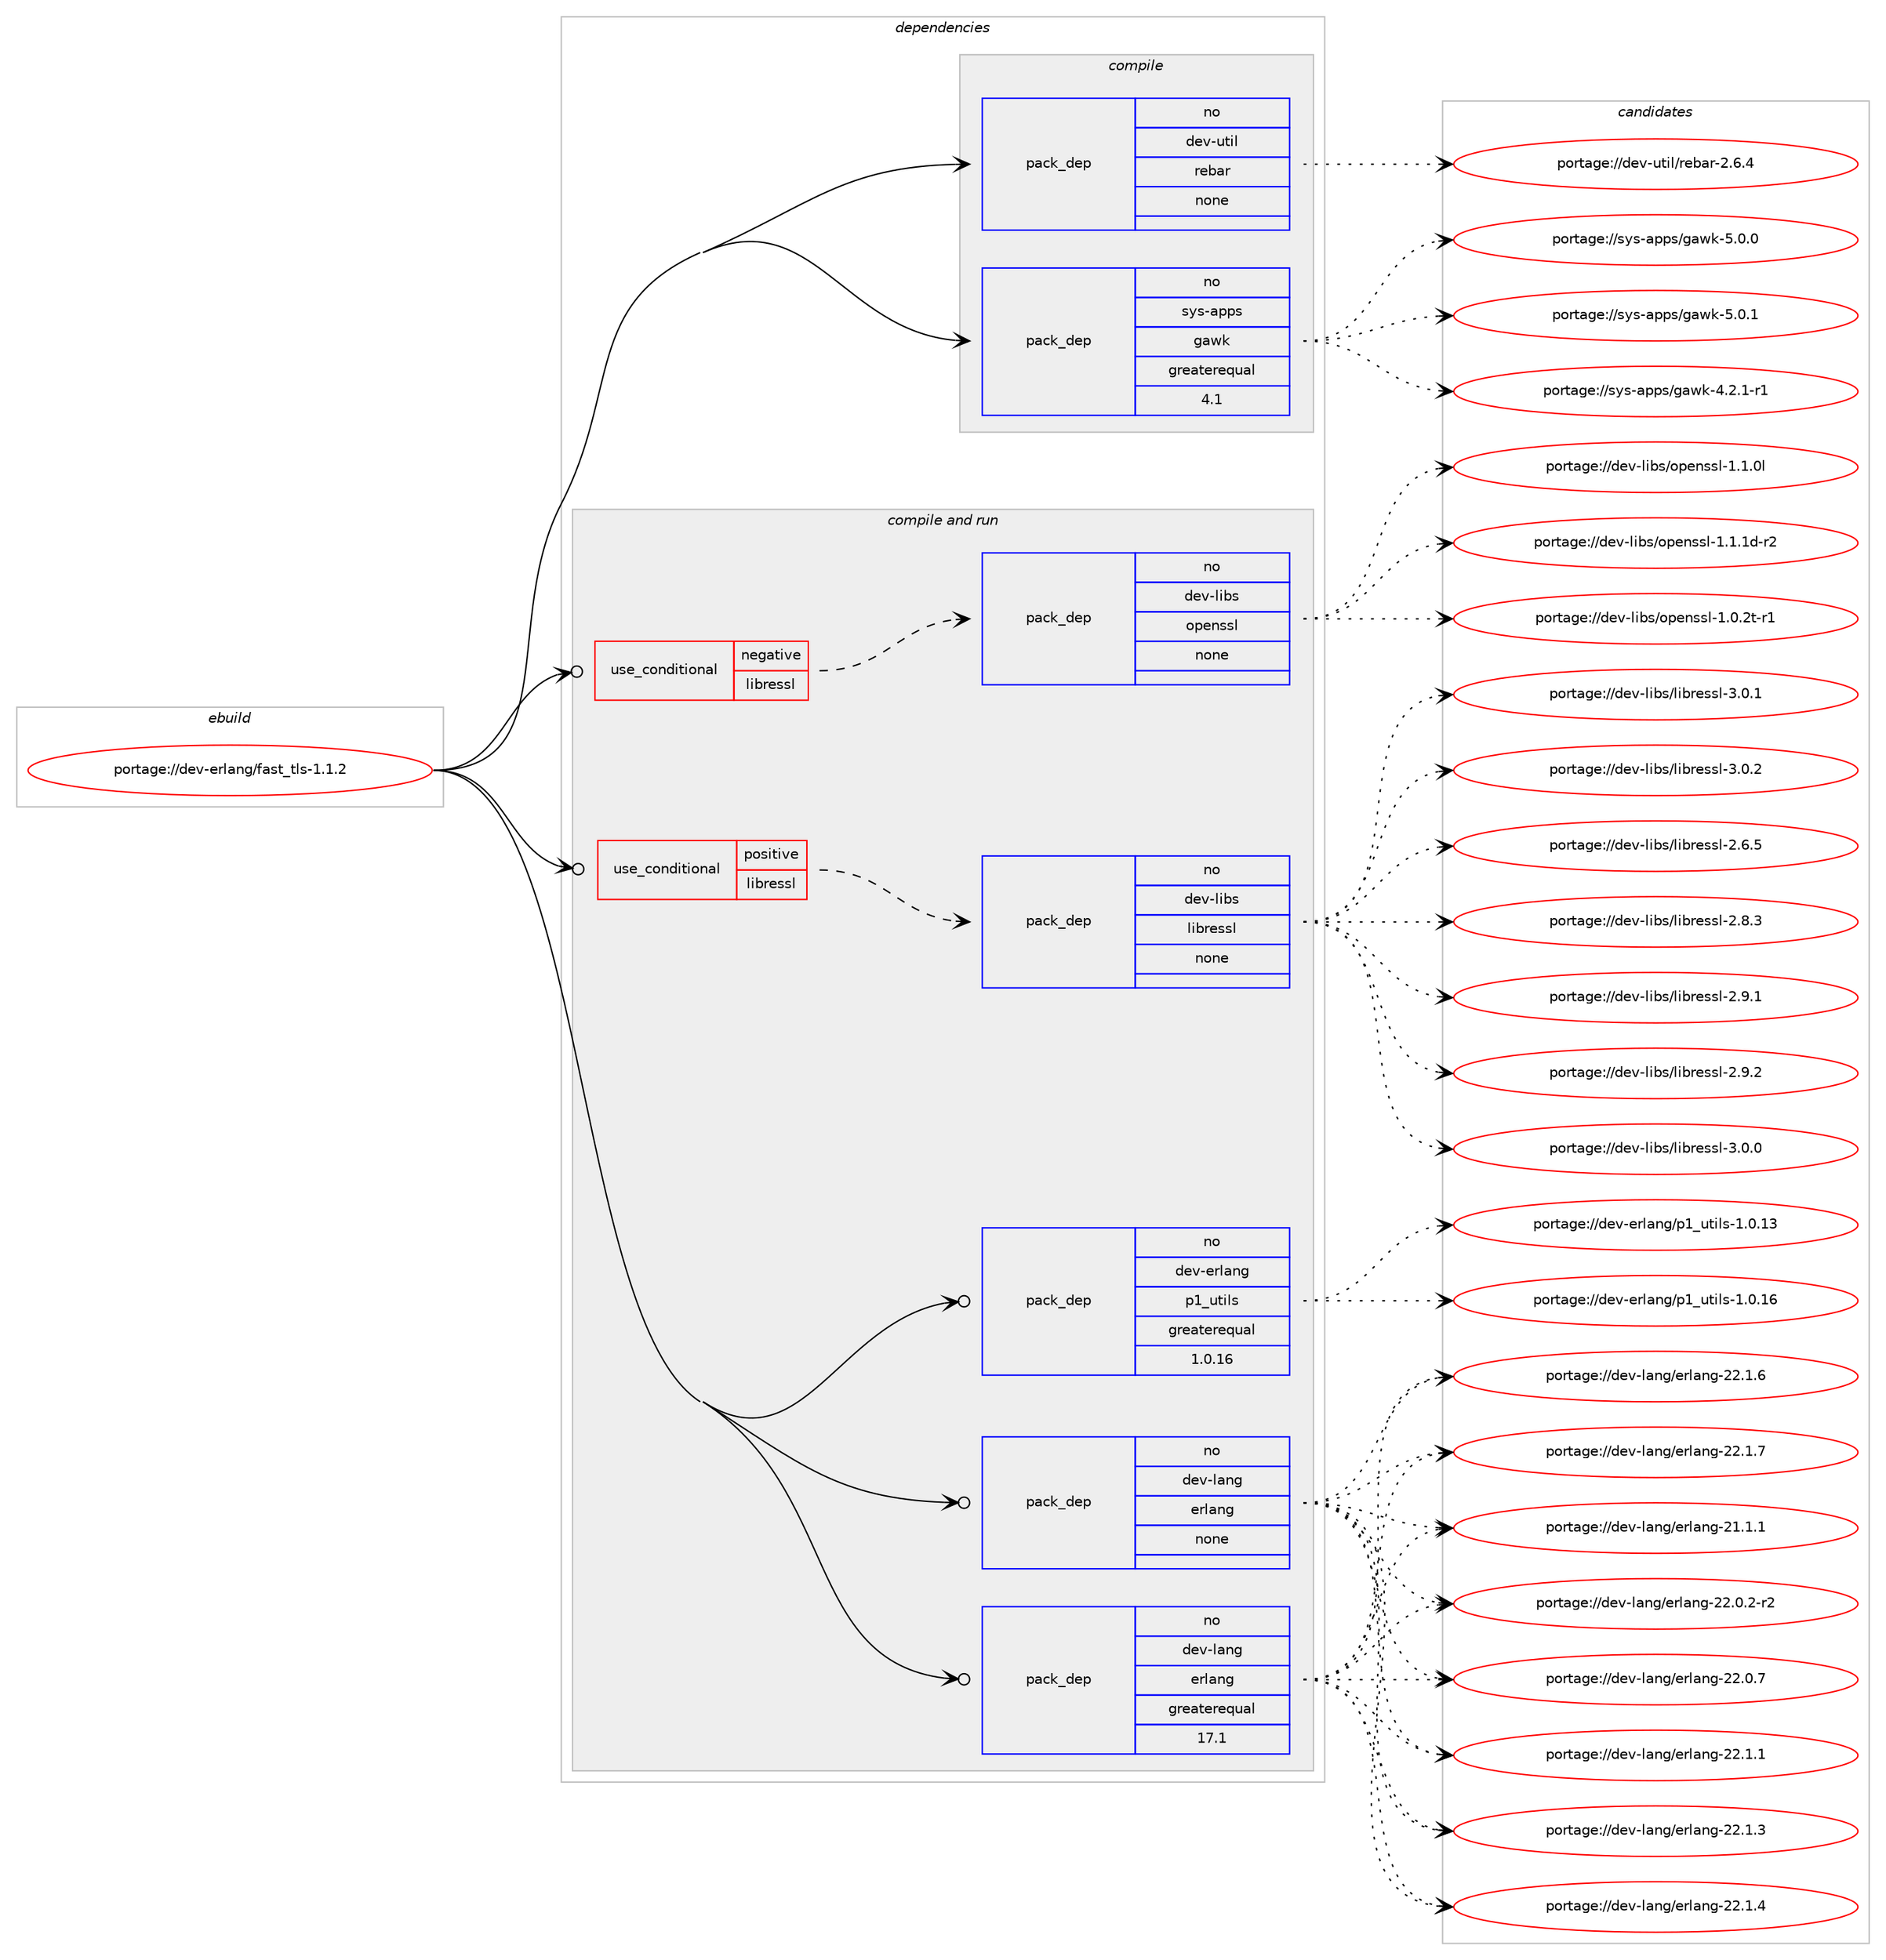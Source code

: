 digraph prolog {

# *************
# Graph options
# *************

newrank=true;
concentrate=true;
compound=true;
graph [rankdir=LR,fontname=Helvetica,fontsize=10,ranksep=1.5];#, ranksep=2.5, nodesep=0.2];
edge  [arrowhead=vee];
node  [fontname=Helvetica,fontsize=10];

# **********
# The ebuild
# **********

subgraph cluster_leftcol {
color=gray;
rank=same;
label=<<i>ebuild</i>>;
id [label="portage://dev-erlang/fast_tls-1.1.2", color=red, width=4, href="../dev-erlang/fast_tls-1.1.2.svg"];
}

# ****************
# The dependencies
# ****************

subgraph cluster_midcol {
color=gray;
label=<<i>dependencies</i>>;
subgraph cluster_compile {
fillcolor="#eeeeee";
style=filled;
label=<<i>compile</i>>;
subgraph pack44683 {
dependency59867 [label=<<TABLE BORDER="0" CELLBORDER="1" CELLSPACING="0" CELLPADDING="4" WIDTH="220"><TR><TD ROWSPAN="6" CELLPADDING="30">pack_dep</TD></TR><TR><TD WIDTH="110">no</TD></TR><TR><TD>dev-util</TD></TR><TR><TD>rebar</TD></TR><TR><TD>none</TD></TR><TR><TD></TD></TR></TABLE>>, shape=none, color=blue];
}
id:e -> dependency59867:w [weight=20,style="solid",arrowhead="vee"];
subgraph pack44684 {
dependency59868 [label=<<TABLE BORDER="0" CELLBORDER="1" CELLSPACING="0" CELLPADDING="4" WIDTH="220"><TR><TD ROWSPAN="6" CELLPADDING="30">pack_dep</TD></TR><TR><TD WIDTH="110">no</TD></TR><TR><TD>sys-apps</TD></TR><TR><TD>gawk</TD></TR><TR><TD>greaterequal</TD></TR><TR><TD>4.1</TD></TR></TABLE>>, shape=none, color=blue];
}
id:e -> dependency59868:w [weight=20,style="solid",arrowhead="vee"];
}
subgraph cluster_compileandrun {
fillcolor="#eeeeee";
style=filled;
label=<<i>compile and run</i>>;
subgraph cond13860 {
dependency59869 [label=<<TABLE BORDER="0" CELLBORDER="1" CELLSPACING="0" CELLPADDING="4"><TR><TD ROWSPAN="3" CELLPADDING="10">use_conditional</TD></TR><TR><TD>negative</TD></TR><TR><TD>libressl</TD></TR></TABLE>>, shape=none, color=red];
subgraph pack44685 {
dependency59870 [label=<<TABLE BORDER="0" CELLBORDER="1" CELLSPACING="0" CELLPADDING="4" WIDTH="220"><TR><TD ROWSPAN="6" CELLPADDING="30">pack_dep</TD></TR><TR><TD WIDTH="110">no</TD></TR><TR><TD>dev-libs</TD></TR><TR><TD>openssl</TD></TR><TR><TD>none</TD></TR><TR><TD></TD></TR></TABLE>>, shape=none, color=blue];
}
dependency59869:e -> dependency59870:w [weight=20,style="dashed",arrowhead="vee"];
}
id:e -> dependency59869:w [weight=20,style="solid",arrowhead="odotvee"];
subgraph cond13861 {
dependency59871 [label=<<TABLE BORDER="0" CELLBORDER="1" CELLSPACING="0" CELLPADDING="4"><TR><TD ROWSPAN="3" CELLPADDING="10">use_conditional</TD></TR><TR><TD>positive</TD></TR><TR><TD>libressl</TD></TR></TABLE>>, shape=none, color=red];
subgraph pack44686 {
dependency59872 [label=<<TABLE BORDER="0" CELLBORDER="1" CELLSPACING="0" CELLPADDING="4" WIDTH="220"><TR><TD ROWSPAN="6" CELLPADDING="30">pack_dep</TD></TR><TR><TD WIDTH="110">no</TD></TR><TR><TD>dev-libs</TD></TR><TR><TD>libressl</TD></TR><TR><TD>none</TD></TR><TR><TD></TD></TR></TABLE>>, shape=none, color=blue];
}
dependency59871:e -> dependency59872:w [weight=20,style="dashed",arrowhead="vee"];
}
id:e -> dependency59871:w [weight=20,style="solid",arrowhead="odotvee"];
subgraph pack44687 {
dependency59873 [label=<<TABLE BORDER="0" CELLBORDER="1" CELLSPACING="0" CELLPADDING="4" WIDTH="220"><TR><TD ROWSPAN="6" CELLPADDING="30">pack_dep</TD></TR><TR><TD WIDTH="110">no</TD></TR><TR><TD>dev-erlang</TD></TR><TR><TD>p1_utils</TD></TR><TR><TD>greaterequal</TD></TR><TR><TD>1.0.16</TD></TR></TABLE>>, shape=none, color=blue];
}
id:e -> dependency59873:w [weight=20,style="solid",arrowhead="odotvee"];
subgraph pack44688 {
dependency59874 [label=<<TABLE BORDER="0" CELLBORDER="1" CELLSPACING="0" CELLPADDING="4" WIDTH="220"><TR><TD ROWSPAN="6" CELLPADDING="30">pack_dep</TD></TR><TR><TD WIDTH="110">no</TD></TR><TR><TD>dev-lang</TD></TR><TR><TD>erlang</TD></TR><TR><TD>greaterequal</TD></TR><TR><TD>17.1</TD></TR></TABLE>>, shape=none, color=blue];
}
id:e -> dependency59874:w [weight=20,style="solid",arrowhead="odotvee"];
subgraph pack44689 {
dependency59875 [label=<<TABLE BORDER="0" CELLBORDER="1" CELLSPACING="0" CELLPADDING="4" WIDTH="220"><TR><TD ROWSPAN="6" CELLPADDING="30">pack_dep</TD></TR><TR><TD WIDTH="110">no</TD></TR><TR><TD>dev-lang</TD></TR><TR><TD>erlang</TD></TR><TR><TD>none</TD></TR><TR><TD></TD></TR></TABLE>>, shape=none, color=blue];
}
id:e -> dependency59875:w [weight=20,style="solid",arrowhead="odotvee"];
}
subgraph cluster_run {
fillcolor="#eeeeee";
style=filled;
label=<<i>run</i>>;
}
}

# **************
# The candidates
# **************

subgraph cluster_choices {
rank=same;
color=gray;
label=<<i>candidates</i>>;

subgraph choice44683 {
color=black;
nodesep=1;
choiceportage10010111845117116105108471141019897114455046544652 [label="portage://dev-util/rebar-2.6.4", color=red, width=4,href="../dev-util/rebar-2.6.4.svg"];
dependency59867:e -> choiceportage10010111845117116105108471141019897114455046544652:w [style=dotted,weight="100"];
}
subgraph choice44684 {
color=black;
nodesep=1;
choiceportage115121115459711211211547103971191074552465046494511449 [label="portage://sys-apps/gawk-4.2.1-r1", color=red, width=4,href="../sys-apps/gawk-4.2.1-r1.svg"];
choiceportage11512111545971121121154710397119107455346484648 [label="portage://sys-apps/gawk-5.0.0", color=red, width=4,href="../sys-apps/gawk-5.0.0.svg"];
choiceportage11512111545971121121154710397119107455346484649 [label="portage://sys-apps/gawk-5.0.1", color=red, width=4,href="../sys-apps/gawk-5.0.1.svg"];
dependency59868:e -> choiceportage115121115459711211211547103971191074552465046494511449:w [style=dotted,weight="100"];
dependency59868:e -> choiceportage11512111545971121121154710397119107455346484648:w [style=dotted,weight="100"];
dependency59868:e -> choiceportage11512111545971121121154710397119107455346484649:w [style=dotted,weight="100"];
}
subgraph choice44685 {
color=black;
nodesep=1;
choiceportage1001011184510810598115471111121011101151151084549464846501164511449 [label="portage://dev-libs/openssl-1.0.2t-r1", color=red, width=4,href="../dev-libs/openssl-1.0.2t-r1.svg"];
choiceportage100101118451081059811547111112101110115115108454946494648108 [label="portage://dev-libs/openssl-1.1.0l", color=red, width=4,href="../dev-libs/openssl-1.1.0l.svg"];
choiceportage1001011184510810598115471111121011101151151084549464946491004511450 [label="portage://dev-libs/openssl-1.1.1d-r2", color=red, width=4,href="../dev-libs/openssl-1.1.1d-r2.svg"];
dependency59870:e -> choiceportage1001011184510810598115471111121011101151151084549464846501164511449:w [style=dotted,weight="100"];
dependency59870:e -> choiceportage100101118451081059811547111112101110115115108454946494648108:w [style=dotted,weight="100"];
dependency59870:e -> choiceportage1001011184510810598115471111121011101151151084549464946491004511450:w [style=dotted,weight="100"];
}
subgraph choice44686 {
color=black;
nodesep=1;
choiceportage10010111845108105981154710810598114101115115108455046544653 [label="portage://dev-libs/libressl-2.6.5", color=red, width=4,href="../dev-libs/libressl-2.6.5.svg"];
choiceportage10010111845108105981154710810598114101115115108455046564651 [label="portage://dev-libs/libressl-2.8.3", color=red, width=4,href="../dev-libs/libressl-2.8.3.svg"];
choiceportage10010111845108105981154710810598114101115115108455046574649 [label="portage://dev-libs/libressl-2.9.1", color=red, width=4,href="../dev-libs/libressl-2.9.1.svg"];
choiceportage10010111845108105981154710810598114101115115108455046574650 [label="portage://dev-libs/libressl-2.9.2", color=red, width=4,href="../dev-libs/libressl-2.9.2.svg"];
choiceportage10010111845108105981154710810598114101115115108455146484648 [label="portage://dev-libs/libressl-3.0.0", color=red, width=4,href="../dev-libs/libressl-3.0.0.svg"];
choiceportage10010111845108105981154710810598114101115115108455146484649 [label="portage://dev-libs/libressl-3.0.1", color=red, width=4,href="../dev-libs/libressl-3.0.1.svg"];
choiceportage10010111845108105981154710810598114101115115108455146484650 [label="portage://dev-libs/libressl-3.0.2", color=red, width=4,href="../dev-libs/libressl-3.0.2.svg"];
dependency59872:e -> choiceportage10010111845108105981154710810598114101115115108455046544653:w [style=dotted,weight="100"];
dependency59872:e -> choiceportage10010111845108105981154710810598114101115115108455046564651:w [style=dotted,weight="100"];
dependency59872:e -> choiceportage10010111845108105981154710810598114101115115108455046574649:w [style=dotted,weight="100"];
dependency59872:e -> choiceportage10010111845108105981154710810598114101115115108455046574650:w [style=dotted,weight="100"];
dependency59872:e -> choiceportage10010111845108105981154710810598114101115115108455146484648:w [style=dotted,weight="100"];
dependency59872:e -> choiceportage10010111845108105981154710810598114101115115108455146484649:w [style=dotted,weight="100"];
dependency59872:e -> choiceportage10010111845108105981154710810598114101115115108455146484650:w [style=dotted,weight="100"];
}
subgraph choice44687 {
color=black;
nodesep=1;
choiceportage100101118451011141089711010347112499511711610510811545494648464951 [label="portage://dev-erlang/p1_utils-1.0.13", color=red, width=4,href="../dev-erlang/p1_utils-1.0.13.svg"];
choiceportage100101118451011141089711010347112499511711610510811545494648464954 [label="portage://dev-erlang/p1_utils-1.0.16", color=red, width=4,href="../dev-erlang/p1_utils-1.0.16.svg"];
dependency59873:e -> choiceportage100101118451011141089711010347112499511711610510811545494648464951:w [style=dotted,weight="100"];
dependency59873:e -> choiceportage100101118451011141089711010347112499511711610510811545494648464954:w [style=dotted,weight="100"];
}
subgraph choice44688 {
color=black;
nodesep=1;
choiceportage1001011184510897110103471011141089711010345504946494649 [label="portage://dev-lang/erlang-21.1.1", color=red, width=4,href="../dev-lang/erlang-21.1.1.svg"];
choiceportage10010111845108971101034710111410897110103455050464846504511450 [label="portage://dev-lang/erlang-22.0.2-r2", color=red, width=4,href="../dev-lang/erlang-22.0.2-r2.svg"];
choiceportage1001011184510897110103471011141089711010345505046484655 [label="portage://dev-lang/erlang-22.0.7", color=red, width=4,href="../dev-lang/erlang-22.0.7.svg"];
choiceportage1001011184510897110103471011141089711010345505046494649 [label="portage://dev-lang/erlang-22.1.1", color=red, width=4,href="../dev-lang/erlang-22.1.1.svg"];
choiceportage1001011184510897110103471011141089711010345505046494651 [label="portage://dev-lang/erlang-22.1.3", color=red, width=4,href="../dev-lang/erlang-22.1.3.svg"];
choiceportage1001011184510897110103471011141089711010345505046494652 [label="portage://dev-lang/erlang-22.1.4", color=red, width=4,href="../dev-lang/erlang-22.1.4.svg"];
choiceportage1001011184510897110103471011141089711010345505046494654 [label="portage://dev-lang/erlang-22.1.6", color=red, width=4,href="../dev-lang/erlang-22.1.6.svg"];
choiceportage1001011184510897110103471011141089711010345505046494655 [label="portage://dev-lang/erlang-22.1.7", color=red, width=4,href="../dev-lang/erlang-22.1.7.svg"];
dependency59874:e -> choiceportage1001011184510897110103471011141089711010345504946494649:w [style=dotted,weight="100"];
dependency59874:e -> choiceportage10010111845108971101034710111410897110103455050464846504511450:w [style=dotted,weight="100"];
dependency59874:e -> choiceportage1001011184510897110103471011141089711010345505046484655:w [style=dotted,weight="100"];
dependency59874:e -> choiceportage1001011184510897110103471011141089711010345505046494649:w [style=dotted,weight="100"];
dependency59874:e -> choiceportage1001011184510897110103471011141089711010345505046494651:w [style=dotted,weight="100"];
dependency59874:e -> choiceportage1001011184510897110103471011141089711010345505046494652:w [style=dotted,weight="100"];
dependency59874:e -> choiceportage1001011184510897110103471011141089711010345505046494654:w [style=dotted,weight="100"];
dependency59874:e -> choiceportage1001011184510897110103471011141089711010345505046494655:w [style=dotted,weight="100"];
}
subgraph choice44689 {
color=black;
nodesep=1;
choiceportage1001011184510897110103471011141089711010345504946494649 [label="portage://dev-lang/erlang-21.1.1", color=red, width=4,href="../dev-lang/erlang-21.1.1.svg"];
choiceportage10010111845108971101034710111410897110103455050464846504511450 [label="portage://dev-lang/erlang-22.0.2-r2", color=red, width=4,href="../dev-lang/erlang-22.0.2-r2.svg"];
choiceportage1001011184510897110103471011141089711010345505046484655 [label="portage://dev-lang/erlang-22.0.7", color=red, width=4,href="../dev-lang/erlang-22.0.7.svg"];
choiceportage1001011184510897110103471011141089711010345505046494649 [label="portage://dev-lang/erlang-22.1.1", color=red, width=4,href="../dev-lang/erlang-22.1.1.svg"];
choiceportage1001011184510897110103471011141089711010345505046494651 [label="portage://dev-lang/erlang-22.1.3", color=red, width=4,href="../dev-lang/erlang-22.1.3.svg"];
choiceportage1001011184510897110103471011141089711010345505046494652 [label="portage://dev-lang/erlang-22.1.4", color=red, width=4,href="../dev-lang/erlang-22.1.4.svg"];
choiceportage1001011184510897110103471011141089711010345505046494654 [label="portage://dev-lang/erlang-22.1.6", color=red, width=4,href="../dev-lang/erlang-22.1.6.svg"];
choiceportage1001011184510897110103471011141089711010345505046494655 [label="portage://dev-lang/erlang-22.1.7", color=red, width=4,href="../dev-lang/erlang-22.1.7.svg"];
dependency59875:e -> choiceportage1001011184510897110103471011141089711010345504946494649:w [style=dotted,weight="100"];
dependency59875:e -> choiceportage10010111845108971101034710111410897110103455050464846504511450:w [style=dotted,weight="100"];
dependency59875:e -> choiceportage1001011184510897110103471011141089711010345505046484655:w [style=dotted,weight="100"];
dependency59875:e -> choiceportage1001011184510897110103471011141089711010345505046494649:w [style=dotted,weight="100"];
dependency59875:e -> choiceportage1001011184510897110103471011141089711010345505046494651:w [style=dotted,weight="100"];
dependency59875:e -> choiceportage1001011184510897110103471011141089711010345505046494652:w [style=dotted,weight="100"];
dependency59875:e -> choiceportage1001011184510897110103471011141089711010345505046494654:w [style=dotted,weight="100"];
dependency59875:e -> choiceportage1001011184510897110103471011141089711010345505046494655:w [style=dotted,weight="100"];
}
}

}
